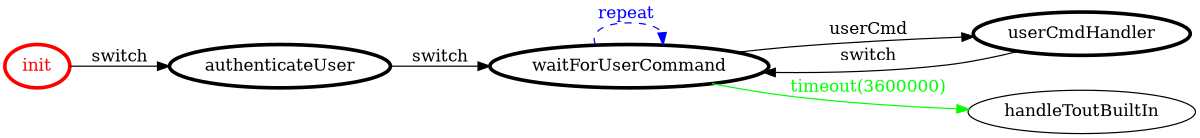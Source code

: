 /*
*
* A GraphViz DOT FSM description 
* Please use a GraphViz visualizer (like http://www.webgraphviz.com)
*  
*/

digraph finite_state_machine {
	rankdir=LR
	size="8,5"
	
	init [ color = red ][ fontcolor = red ][ penwidth = 3 ]
	waitForUserCommand [ color = black ][ fontcolor = black ][ penwidth = 3 ]
	authenticateUser [ color = black ][ fontcolor = black ][ penwidth = 3 ]
	userCmdHandler [ color = black ][ fontcolor = black ][ penwidth = 3 ]
	
	init -> authenticateUser [ label = "switch" ][ color = black ][ fontcolor = black ]
	userCmdHandler -> waitForUserCommand [ label = "switch" ][ color = black ][ fontcolor = black ]
	authenticateUser -> waitForUserCommand [ label = "switch" ][ color = black ][ fontcolor = black ]
	waitForUserCommand -> handleToutBuiltIn [ label = "timeout(3600000)" ][ color = green ][ fontcolor = green ]
	waitForUserCommand -> userCmdHandler [ label = "userCmd" ][ color = black ][ fontcolor = black ]
	waitForUserCommand -> waitForUserCommand [ label = "repeat "][ style = dashed ][ color = blue ][ fontcolor = blue ]
}
